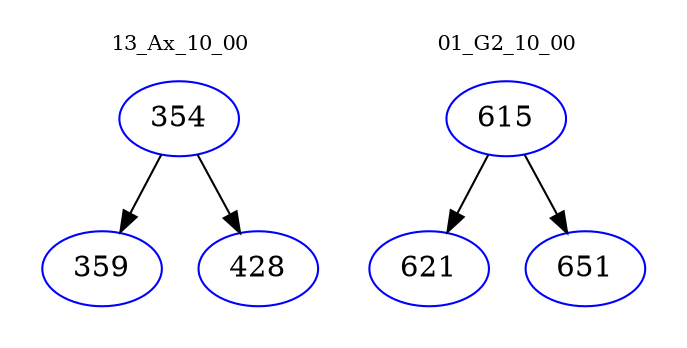 digraph{
subgraph cluster_0 {
color = white
label = "13_Ax_10_00";
fontsize=10;
T0_354 [label="354", color="blue"]
T0_354 -> T0_359 [color="black"]
T0_359 [label="359", color="blue"]
T0_354 -> T0_428 [color="black"]
T0_428 [label="428", color="blue"]
}
subgraph cluster_1 {
color = white
label = "01_G2_10_00";
fontsize=10;
T1_615 [label="615", color="blue"]
T1_615 -> T1_621 [color="black"]
T1_621 [label="621", color="blue"]
T1_615 -> T1_651 [color="black"]
T1_651 [label="651", color="blue"]
}
}
